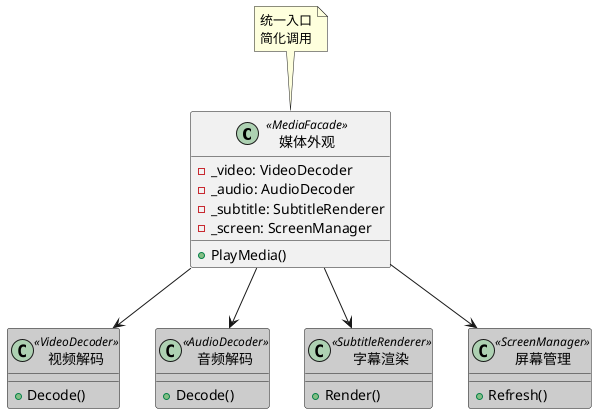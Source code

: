 @startuml

class "媒体外观" as MediaFacade <<MediaFacade>>{
  - _video: VideoDecoder
  - _audio: AudioDecoder
  - _subtitle: SubtitleRenderer
  - _screen: ScreenManager
  + PlayMedia()
}

class "视频解码" as VideoDecoder <<VideoDecoder>> #cccccc {
  + Decode()
}

class "音频解码" as AudioDecoder <<AudioDecoder>>#cccccc {
  + Decode()
}

class "字幕渲染" as SubtitleRenderer <<SubtitleRenderer>>#cccccc {
  + Render()
}

class "屏幕管理" as ScreenManager <<ScreenManager>>#cccccc {
  + Refresh()
}

MediaFacade --> VideoDecoder
MediaFacade --> AudioDecoder
MediaFacade --> SubtitleRenderer
MediaFacade --> ScreenManager
note top of MediaFacade
  统一入口
  简化调用
end note
@enduml